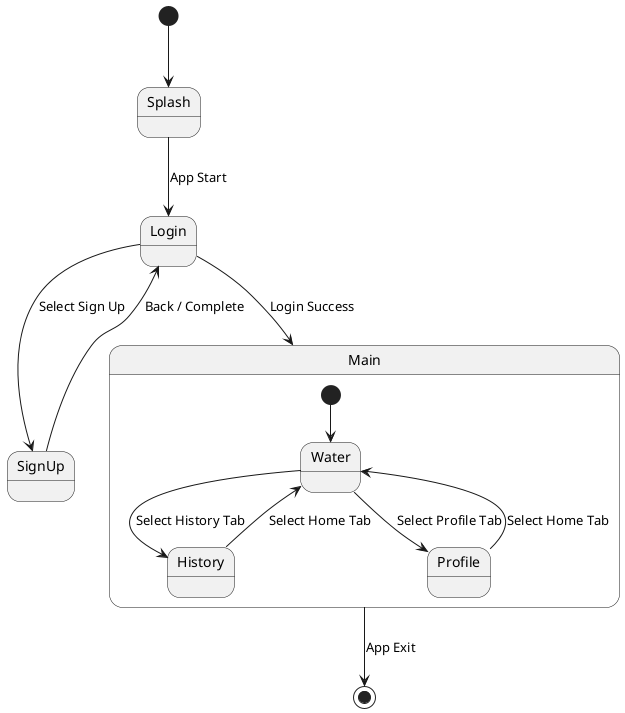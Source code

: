 '==================== 1. App-Navigation (모바일 화면 전이) ====================
@startuml AppNavigation_StateMachine
  [*] --> Splash
  Splash --> Login : App Start
  Login  --> SignUp : Select Sign Up
  SignUp --> Login  : Back / Complete
  Login  --> Main   : Login Success

  state Main {
    [*]      --> Water
    Water    --> History : Select History Tab
    History  --> Water   : Select Home Tab
    Water    --> Profile : Select Profile Tab
    Profile  --> Water   : Select Home Tab
  }

  Main --> [*] : App Exit
@enduml
